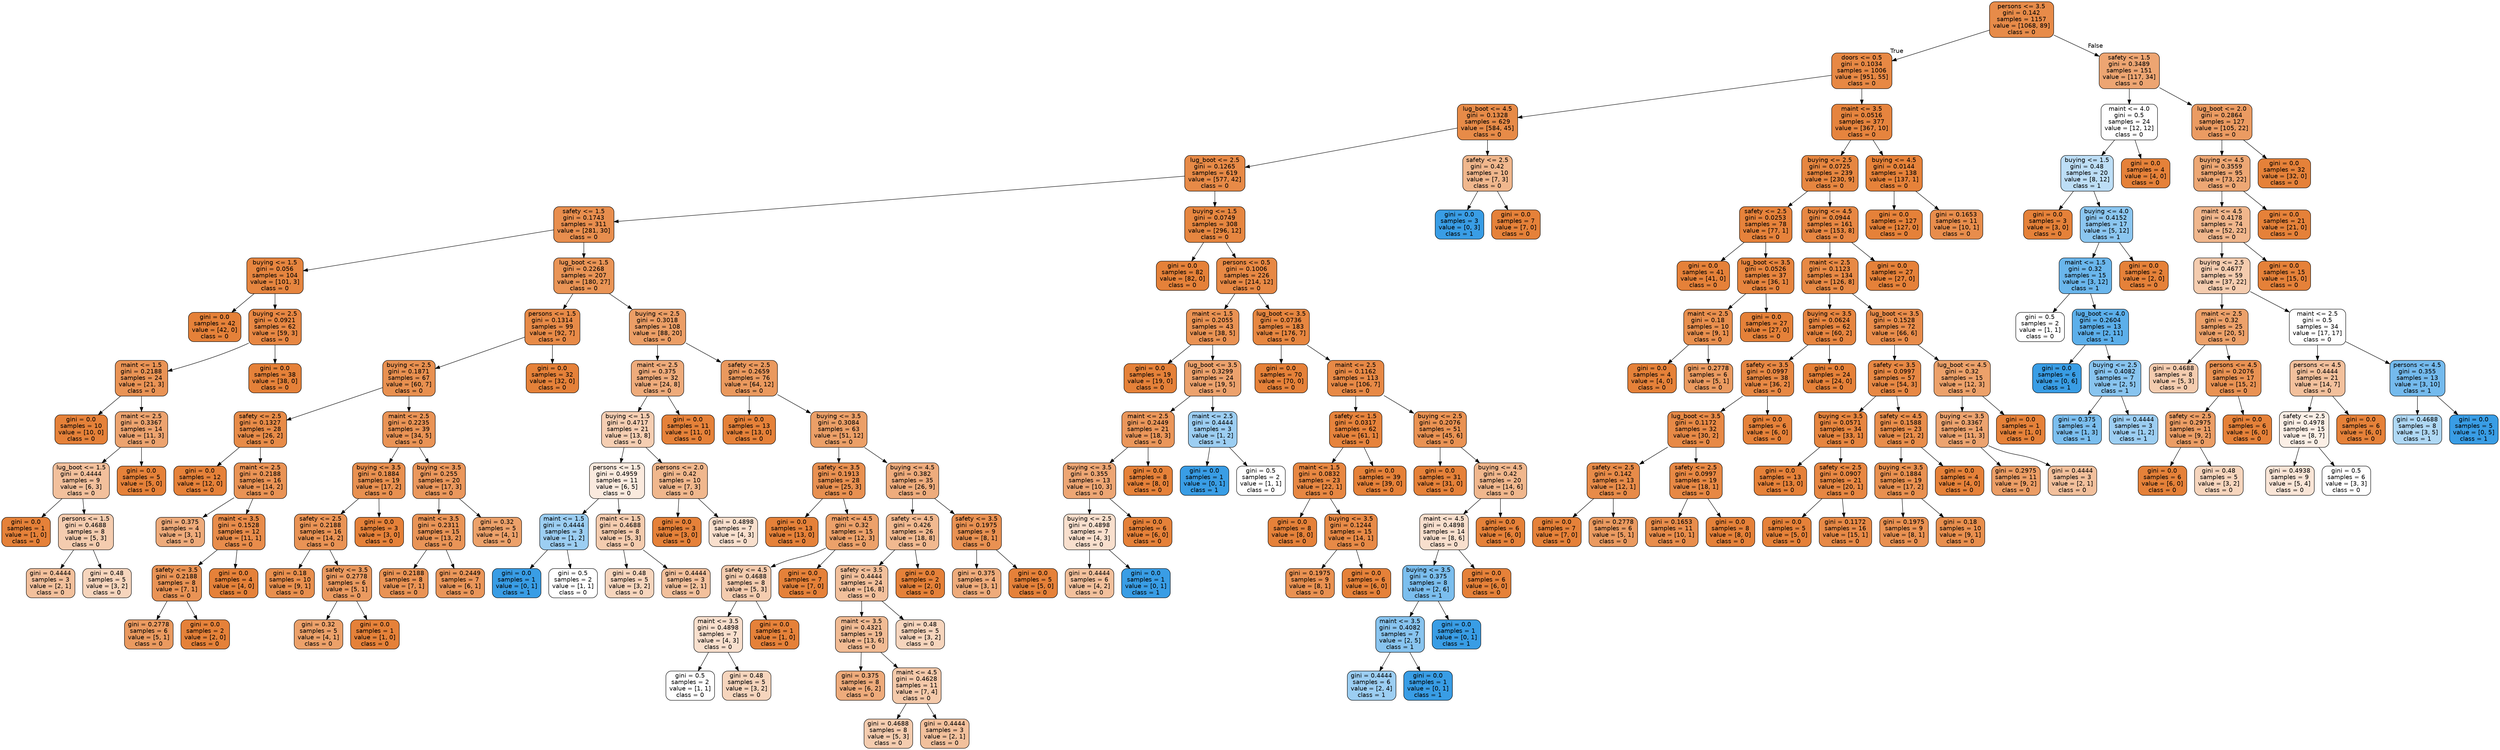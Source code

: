 digraph Tree {
node [shape=box, style="filled, rounded", color="black", fontname=helvetica] ;
edge [fontname=helvetica] ;
0 [label="persons <= 3.5\ngini = 0.142\nsamples = 1157\nvalue = [1068, 89]\nclass = 0", fillcolor="#e58139ea"] ;
1 [label="doors <= 0.5\ngini = 0.1034\nsamples = 1006\nvalue = [951, 55]\nclass = 0", fillcolor="#e58139f0"] ;
0 -> 1 [labeldistance=2.5, labelangle=45, headlabel="True"] ;
2 [label="lug_boot <= 4.5\ngini = 0.1328\nsamples = 629\nvalue = [584, 45]\nclass = 0", fillcolor="#e58139eb"] ;
1 -> 2 ;
3 [label="lug_boot <= 2.5\ngini = 0.1265\nsamples = 619\nvalue = [577, 42]\nclass = 0", fillcolor="#e58139ec"] ;
2 -> 3 ;
4 [label="safety <= 1.5\ngini = 0.1743\nsamples = 311\nvalue = [281, 30]\nclass = 0", fillcolor="#e58139e4"] ;
3 -> 4 ;
5 [label="buying <= 1.5\ngini = 0.056\nsamples = 104\nvalue = [101, 3]\nclass = 0", fillcolor="#e58139f7"] ;
4 -> 5 ;
6 [label="gini = 0.0\nsamples = 42\nvalue = [42, 0]\nclass = 0", fillcolor="#e58139ff"] ;
5 -> 6 ;
7 [label="buying <= 2.5\ngini = 0.0921\nsamples = 62\nvalue = [59, 3]\nclass = 0", fillcolor="#e58139f2"] ;
5 -> 7 ;
8 [label="maint <= 1.5\ngini = 0.2188\nsamples = 24\nvalue = [21, 3]\nclass = 0", fillcolor="#e58139db"] ;
7 -> 8 ;
9 [label="gini = 0.0\nsamples = 10\nvalue = [10, 0]\nclass = 0", fillcolor="#e58139ff"] ;
8 -> 9 ;
10 [label="maint <= 2.5\ngini = 0.3367\nsamples = 14\nvalue = [11, 3]\nclass = 0", fillcolor="#e58139b9"] ;
8 -> 10 ;
11 [label="lug_boot <= 1.5\ngini = 0.4444\nsamples = 9\nvalue = [6, 3]\nclass = 0", fillcolor="#e581397f"] ;
10 -> 11 ;
12 [label="gini = 0.0\nsamples = 1\nvalue = [1, 0]\nclass = 0", fillcolor="#e58139ff"] ;
11 -> 12 ;
13 [label="persons <= 1.5\ngini = 0.4688\nsamples = 8\nvalue = [5, 3]\nclass = 0", fillcolor="#e5813966"] ;
11 -> 13 ;
14 [label="gini = 0.4444\nsamples = 3\nvalue = [2, 1]\nclass = 0", fillcolor="#e581397f"] ;
13 -> 14 ;
15 [label="gini = 0.48\nsamples = 5\nvalue = [3, 2]\nclass = 0", fillcolor="#e5813955"] ;
13 -> 15 ;
16 [label="gini = 0.0\nsamples = 5\nvalue = [5, 0]\nclass = 0", fillcolor="#e58139ff"] ;
10 -> 16 ;
17 [label="gini = 0.0\nsamples = 38\nvalue = [38, 0]\nclass = 0", fillcolor="#e58139ff"] ;
7 -> 17 ;
18 [label="lug_boot <= 1.5\ngini = 0.2268\nsamples = 207\nvalue = [180, 27]\nclass = 0", fillcolor="#e58139d9"] ;
4 -> 18 ;
19 [label="persons <= 1.5\ngini = 0.1314\nsamples = 99\nvalue = [92, 7]\nclass = 0", fillcolor="#e58139ec"] ;
18 -> 19 ;
20 [label="buying <= 2.5\ngini = 0.1871\nsamples = 67\nvalue = [60, 7]\nclass = 0", fillcolor="#e58139e1"] ;
19 -> 20 ;
21 [label="safety <= 2.5\ngini = 0.1327\nsamples = 28\nvalue = [26, 2]\nclass = 0", fillcolor="#e58139eb"] ;
20 -> 21 ;
22 [label="gini = 0.0\nsamples = 12\nvalue = [12, 0]\nclass = 0", fillcolor="#e58139ff"] ;
21 -> 22 ;
23 [label="maint <= 2.5\ngini = 0.2188\nsamples = 16\nvalue = [14, 2]\nclass = 0", fillcolor="#e58139db"] ;
21 -> 23 ;
24 [label="gini = 0.375\nsamples = 4\nvalue = [3, 1]\nclass = 0", fillcolor="#e58139aa"] ;
23 -> 24 ;
25 [label="maint <= 3.5\ngini = 0.1528\nsamples = 12\nvalue = [11, 1]\nclass = 0", fillcolor="#e58139e8"] ;
23 -> 25 ;
26 [label="safety <= 3.5\ngini = 0.2188\nsamples = 8\nvalue = [7, 1]\nclass = 0", fillcolor="#e58139db"] ;
25 -> 26 ;
27 [label="gini = 0.2778\nsamples = 6\nvalue = [5, 1]\nclass = 0", fillcolor="#e58139cc"] ;
26 -> 27 ;
28 [label="gini = 0.0\nsamples = 2\nvalue = [2, 0]\nclass = 0", fillcolor="#e58139ff"] ;
26 -> 28 ;
29 [label="gini = 0.0\nsamples = 4\nvalue = [4, 0]\nclass = 0", fillcolor="#e58139ff"] ;
25 -> 29 ;
30 [label="maint <= 2.5\ngini = 0.2235\nsamples = 39\nvalue = [34, 5]\nclass = 0", fillcolor="#e58139da"] ;
20 -> 30 ;
31 [label="buying <= 3.5\ngini = 0.1884\nsamples = 19\nvalue = [17, 2]\nclass = 0", fillcolor="#e58139e1"] ;
30 -> 31 ;
32 [label="safety <= 2.5\ngini = 0.2188\nsamples = 16\nvalue = [14, 2]\nclass = 0", fillcolor="#e58139db"] ;
31 -> 32 ;
33 [label="gini = 0.18\nsamples = 10\nvalue = [9, 1]\nclass = 0", fillcolor="#e58139e3"] ;
32 -> 33 ;
34 [label="safety <= 3.5\ngini = 0.2778\nsamples = 6\nvalue = [5, 1]\nclass = 0", fillcolor="#e58139cc"] ;
32 -> 34 ;
35 [label="gini = 0.32\nsamples = 5\nvalue = [4, 1]\nclass = 0", fillcolor="#e58139bf"] ;
34 -> 35 ;
36 [label="gini = 0.0\nsamples = 1\nvalue = [1, 0]\nclass = 0", fillcolor="#e58139ff"] ;
34 -> 36 ;
37 [label="gini = 0.0\nsamples = 3\nvalue = [3, 0]\nclass = 0", fillcolor="#e58139ff"] ;
31 -> 37 ;
38 [label="buying <= 3.5\ngini = 0.255\nsamples = 20\nvalue = [17, 3]\nclass = 0", fillcolor="#e58139d2"] ;
30 -> 38 ;
39 [label="maint <= 3.5\ngini = 0.2311\nsamples = 15\nvalue = [13, 2]\nclass = 0", fillcolor="#e58139d8"] ;
38 -> 39 ;
40 [label="gini = 0.2188\nsamples = 8\nvalue = [7, 1]\nclass = 0", fillcolor="#e58139db"] ;
39 -> 40 ;
41 [label="gini = 0.2449\nsamples = 7\nvalue = [6, 1]\nclass = 0", fillcolor="#e58139d4"] ;
39 -> 41 ;
42 [label="gini = 0.32\nsamples = 5\nvalue = [4, 1]\nclass = 0", fillcolor="#e58139bf"] ;
38 -> 42 ;
43 [label="gini = 0.0\nsamples = 32\nvalue = [32, 0]\nclass = 0", fillcolor="#e58139ff"] ;
19 -> 43 ;
44 [label="buying <= 2.5\ngini = 0.3018\nsamples = 108\nvalue = [88, 20]\nclass = 0", fillcolor="#e58139c5"] ;
18 -> 44 ;
45 [label="maint <= 2.5\ngini = 0.375\nsamples = 32\nvalue = [24, 8]\nclass = 0", fillcolor="#e58139aa"] ;
44 -> 45 ;
46 [label="buying <= 1.5\ngini = 0.4717\nsamples = 21\nvalue = [13, 8]\nclass = 0", fillcolor="#e5813962"] ;
45 -> 46 ;
47 [label="persons <= 1.5\ngini = 0.4959\nsamples = 11\nvalue = [6, 5]\nclass = 0", fillcolor="#e581392a"] ;
46 -> 47 ;
48 [label="maint <= 1.5\ngini = 0.4444\nsamples = 3\nvalue = [1, 2]\nclass = 1", fillcolor="#399de57f"] ;
47 -> 48 ;
49 [label="gini = 0.0\nsamples = 1\nvalue = [0, 1]\nclass = 1", fillcolor="#399de5ff"] ;
48 -> 49 ;
50 [label="gini = 0.5\nsamples = 2\nvalue = [1, 1]\nclass = 0", fillcolor="#e5813900"] ;
48 -> 50 ;
51 [label="maint <= 1.5\ngini = 0.4688\nsamples = 8\nvalue = [5, 3]\nclass = 0", fillcolor="#e5813966"] ;
47 -> 51 ;
52 [label="gini = 0.48\nsamples = 5\nvalue = [3, 2]\nclass = 0", fillcolor="#e5813955"] ;
51 -> 52 ;
53 [label="gini = 0.4444\nsamples = 3\nvalue = [2, 1]\nclass = 0", fillcolor="#e581397f"] ;
51 -> 53 ;
54 [label="persons <= 2.0\ngini = 0.42\nsamples = 10\nvalue = [7, 3]\nclass = 0", fillcolor="#e5813992"] ;
46 -> 54 ;
55 [label="gini = 0.0\nsamples = 3\nvalue = [3, 0]\nclass = 0", fillcolor="#e58139ff"] ;
54 -> 55 ;
56 [label="gini = 0.4898\nsamples = 7\nvalue = [4, 3]\nclass = 0", fillcolor="#e5813940"] ;
54 -> 56 ;
57 [label="gini = 0.0\nsamples = 11\nvalue = [11, 0]\nclass = 0", fillcolor="#e58139ff"] ;
45 -> 57 ;
58 [label="safety <= 2.5\ngini = 0.2659\nsamples = 76\nvalue = [64, 12]\nclass = 0", fillcolor="#e58139cf"] ;
44 -> 58 ;
59 [label="gini = 0.0\nsamples = 13\nvalue = [13, 0]\nclass = 0", fillcolor="#e58139ff"] ;
58 -> 59 ;
60 [label="buying <= 3.5\ngini = 0.3084\nsamples = 63\nvalue = [51, 12]\nclass = 0", fillcolor="#e58139c3"] ;
58 -> 60 ;
61 [label="safety <= 3.5\ngini = 0.1913\nsamples = 28\nvalue = [25, 3]\nclass = 0", fillcolor="#e58139e0"] ;
60 -> 61 ;
62 [label="gini = 0.0\nsamples = 13\nvalue = [13, 0]\nclass = 0", fillcolor="#e58139ff"] ;
61 -> 62 ;
63 [label="maint <= 4.5\ngini = 0.32\nsamples = 15\nvalue = [12, 3]\nclass = 0", fillcolor="#e58139bf"] ;
61 -> 63 ;
64 [label="safety <= 4.5\ngini = 0.4688\nsamples = 8\nvalue = [5, 3]\nclass = 0", fillcolor="#e5813966"] ;
63 -> 64 ;
65 [label="maint <= 3.5\ngini = 0.4898\nsamples = 7\nvalue = [4, 3]\nclass = 0", fillcolor="#e5813940"] ;
64 -> 65 ;
66 [label="gini = 0.5\nsamples = 2\nvalue = [1, 1]\nclass = 0", fillcolor="#e5813900"] ;
65 -> 66 ;
67 [label="gini = 0.48\nsamples = 5\nvalue = [3, 2]\nclass = 0", fillcolor="#e5813955"] ;
65 -> 67 ;
68 [label="gini = 0.0\nsamples = 1\nvalue = [1, 0]\nclass = 0", fillcolor="#e58139ff"] ;
64 -> 68 ;
69 [label="gini = 0.0\nsamples = 7\nvalue = [7, 0]\nclass = 0", fillcolor="#e58139ff"] ;
63 -> 69 ;
70 [label="buying <= 4.5\ngini = 0.382\nsamples = 35\nvalue = [26, 9]\nclass = 0", fillcolor="#e58139a7"] ;
60 -> 70 ;
71 [label="safety <= 4.5\ngini = 0.426\nsamples = 26\nvalue = [18, 8]\nclass = 0", fillcolor="#e581398e"] ;
70 -> 71 ;
72 [label="safety <= 3.5\ngini = 0.4444\nsamples = 24\nvalue = [16, 8]\nclass = 0", fillcolor="#e581397f"] ;
71 -> 72 ;
73 [label="maint <= 3.5\ngini = 0.4321\nsamples = 19\nvalue = [13, 6]\nclass = 0", fillcolor="#e5813989"] ;
72 -> 73 ;
74 [label="gini = 0.375\nsamples = 8\nvalue = [6, 2]\nclass = 0", fillcolor="#e58139aa"] ;
73 -> 74 ;
75 [label="maint <= 4.5\ngini = 0.4628\nsamples = 11\nvalue = [7, 4]\nclass = 0", fillcolor="#e581396d"] ;
73 -> 75 ;
76 [label="gini = 0.4688\nsamples = 8\nvalue = [5, 3]\nclass = 0", fillcolor="#e5813966"] ;
75 -> 76 ;
77 [label="gini = 0.4444\nsamples = 3\nvalue = [2, 1]\nclass = 0", fillcolor="#e581397f"] ;
75 -> 77 ;
78 [label="gini = 0.48\nsamples = 5\nvalue = [3, 2]\nclass = 0", fillcolor="#e5813955"] ;
72 -> 78 ;
79 [label="gini = 0.0\nsamples = 2\nvalue = [2, 0]\nclass = 0", fillcolor="#e58139ff"] ;
71 -> 79 ;
80 [label="safety <= 3.5\ngini = 0.1975\nsamples = 9\nvalue = [8, 1]\nclass = 0", fillcolor="#e58139df"] ;
70 -> 80 ;
81 [label="gini = 0.375\nsamples = 4\nvalue = [3, 1]\nclass = 0", fillcolor="#e58139aa"] ;
80 -> 81 ;
82 [label="gini = 0.0\nsamples = 5\nvalue = [5, 0]\nclass = 0", fillcolor="#e58139ff"] ;
80 -> 82 ;
83 [label="buying <= 1.5\ngini = 0.0749\nsamples = 308\nvalue = [296, 12]\nclass = 0", fillcolor="#e58139f5"] ;
3 -> 83 ;
84 [label="gini = 0.0\nsamples = 82\nvalue = [82, 0]\nclass = 0", fillcolor="#e58139ff"] ;
83 -> 84 ;
85 [label="persons <= 0.5\ngini = 0.1006\nsamples = 226\nvalue = [214, 12]\nclass = 0", fillcolor="#e58139f1"] ;
83 -> 85 ;
86 [label="maint <= 1.5\ngini = 0.2055\nsamples = 43\nvalue = [38, 5]\nclass = 0", fillcolor="#e58139dd"] ;
85 -> 86 ;
87 [label="gini = 0.0\nsamples = 19\nvalue = [19, 0]\nclass = 0", fillcolor="#e58139ff"] ;
86 -> 87 ;
88 [label="lug_boot <= 3.5\ngini = 0.3299\nsamples = 24\nvalue = [19, 5]\nclass = 0", fillcolor="#e58139bc"] ;
86 -> 88 ;
89 [label="maint <= 2.5\ngini = 0.2449\nsamples = 21\nvalue = [18, 3]\nclass = 0", fillcolor="#e58139d4"] ;
88 -> 89 ;
90 [label="buying <= 3.5\ngini = 0.355\nsamples = 13\nvalue = [10, 3]\nclass = 0", fillcolor="#e58139b3"] ;
89 -> 90 ;
91 [label="buying <= 2.5\ngini = 0.4898\nsamples = 7\nvalue = [4, 3]\nclass = 0", fillcolor="#e5813940"] ;
90 -> 91 ;
92 [label="gini = 0.4444\nsamples = 6\nvalue = [4, 2]\nclass = 0", fillcolor="#e581397f"] ;
91 -> 92 ;
93 [label="gini = 0.0\nsamples = 1\nvalue = [0, 1]\nclass = 1", fillcolor="#399de5ff"] ;
91 -> 93 ;
94 [label="gini = 0.0\nsamples = 6\nvalue = [6, 0]\nclass = 0", fillcolor="#e58139ff"] ;
90 -> 94 ;
95 [label="gini = 0.0\nsamples = 8\nvalue = [8, 0]\nclass = 0", fillcolor="#e58139ff"] ;
89 -> 95 ;
96 [label="maint <= 2.5\ngini = 0.4444\nsamples = 3\nvalue = [1, 2]\nclass = 1", fillcolor="#399de57f"] ;
88 -> 96 ;
97 [label="gini = 0.0\nsamples = 1\nvalue = [0, 1]\nclass = 1", fillcolor="#399de5ff"] ;
96 -> 97 ;
98 [label="gini = 0.5\nsamples = 2\nvalue = [1, 1]\nclass = 0", fillcolor="#e5813900"] ;
96 -> 98 ;
99 [label="lug_boot <= 3.5\ngini = 0.0736\nsamples = 183\nvalue = [176, 7]\nclass = 0", fillcolor="#e58139f5"] ;
85 -> 99 ;
100 [label="gini = 0.0\nsamples = 70\nvalue = [70, 0]\nclass = 0", fillcolor="#e58139ff"] ;
99 -> 100 ;
101 [label="maint <= 2.5\ngini = 0.1162\nsamples = 113\nvalue = [106, 7]\nclass = 0", fillcolor="#e58139ee"] ;
99 -> 101 ;
102 [label="safety <= 1.5\ngini = 0.0317\nsamples = 62\nvalue = [61, 1]\nclass = 0", fillcolor="#e58139fb"] ;
101 -> 102 ;
103 [label="maint <= 1.5\ngini = 0.0832\nsamples = 23\nvalue = [22, 1]\nclass = 0", fillcolor="#e58139f3"] ;
102 -> 103 ;
104 [label="gini = 0.0\nsamples = 8\nvalue = [8, 0]\nclass = 0", fillcolor="#e58139ff"] ;
103 -> 104 ;
105 [label="buying <= 3.5\ngini = 0.1244\nsamples = 15\nvalue = [14, 1]\nclass = 0", fillcolor="#e58139ed"] ;
103 -> 105 ;
106 [label="gini = 0.1975\nsamples = 9\nvalue = [8, 1]\nclass = 0", fillcolor="#e58139df"] ;
105 -> 106 ;
107 [label="gini = 0.0\nsamples = 6\nvalue = [6, 0]\nclass = 0", fillcolor="#e58139ff"] ;
105 -> 107 ;
108 [label="gini = 0.0\nsamples = 39\nvalue = [39, 0]\nclass = 0", fillcolor="#e58139ff"] ;
102 -> 108 ;
109 [label="buying <= 2.5\ngini = 0.2076\nsamples = 51\nvalue = [45, 6]\nclass = 0", fillcolor="#e58139dd"] ;
101 -> 109 ;
110 [label="gini = 0.0\nsamples = 31\nvalue = [31, 0]\nclass = 0", fillcolor="#e58139ff"] ;
109 -> 110 ;
111 [label="buying <= 4.5\ngini = 0.42\nsamples = 20\nvalue = [14, 6]\nclass = 0", fillcolor="#e5813992"] ;
109 -> 111 ;
112 [label="maint <= 4.5\ngini = 0.4898\nsamples = 14\nvalue = [8, 6]\nclass = 0", fillcolor="#e5813940"] ;
111 -> 112 ;
113 [label="buying <= 3.5\ngini = 0.375\nsamples = 8\nvalue = [2, 6]\nclass = 1", fillcolor="#399de5aa"] ;
112 -> 113 ;
114 [label="maint <= 3.5\ngini = 0.4082\nsamples = 7\nvalue = [2, 5]\nclass = 1", fillcolor="#399de599"] ;
113 -> 114 ;
115 [label="gini = 0.4444\nsamples = 6\nvalue = [2, 4]\nclass = 1", fillcolor="#399de57f"] ;
114 -> 115 ;
116 [label="gini = 0.0\nsamples = 1\nvalue = [0, 1]\nclass = 1", fillcolor="#399de5ff"] ;
114 -> 116 ;
117 [label="gini = 0.0\nsamples = 1\nvalue = [0, 1]\nclass = 1", fillcolor="#399de5ff"] ;
113 -> 117 ;
118 [label="gini = 0.0\nsamples = 6\nvalue = [6, 0]\nclass = 0", fillcolor="#e58139ff"] ;
112 -> 118 ;
119 [label="gini = 0.0\nsamples = 6\nvalue = [6, 0]\nclass = 0", fillcolor="#e58139ff"] ;
111 -> 119 ;
120 [label="safety <= 2.5\ngini = 0.42\nsamples = 10\nvalue = [7, 3]\nclass = 0", fillcolor="#e5813992"] ;
2 -> 120 ;
121 [label="gini = 0.0\nsamples = 3\nvalue = [0, 3]\nclass = 1", fillcolor="#399de5ff"] ;
120 -> 121 ;
122 [label="gini = 0.0\nsamples = 7\nvalue = [7, 0]\nclass = 0", fillcolor="#e58139ff"] ;
120 -> 122 ;
123 [label="maint <= 3.5\ngini = 0.0516\nsamples = 377\nvalue = [367, 10]\nclass = 0", fillcolor="#e58139f8"] ;
1 -> 123 ;
124 [label="buying <= 2.5\ngini = 0.0725\nsamples = 239\nvalue = [230, 9]\nclass = 0", fillcolor="#e58139f5"] ;
123 -> 124 ;
125 [label="safety <= 2.5\ngini = 0.0253\nsamples = 78\nvalue = [77, 1]\nclass = 0", fillcolor="#e58139fc"] ;
124 -> 125 ;
126 [label="gini = 0.0\nsamples = 41\nvalue = [41, 0]\nclass = 0", fillcolor="#e58139ff"] ;
125 -> 126 ;
127 [label="lug_boot <= 3.5\ngini = 0.0526\nsamples = 37\nvalue = [36, 1]\nclass = 0", fillcolor="#e58139f8"] ;
125 -> 127 ;
128 [label="maint <= 2.5\ngini = 0.18\nsamples = 10\nvalue = [9, 1]\nclass = 0", fillcolor="#e58139e3"] ;
127 -> 128 ;
129 [label="gini = 0.0\nsamples = 4\nvalue = [4, 0]\nclass = 0", fillcolor="#e58139ff"] ;
128 -> 129 ;
130 [label="gini = 0.2778\nsamples = 6\nvalue = [5, 1]\nclass = 0", fillcolor="#e58139cc"] ;
128 -> 130 ;
131 [label="gini = 0.0\nsamples = 27\nvalue = [27, 0]\nclass = 0", fillcolor="#e58139ff"] ;
127 -> 131 ;
132 [label="buying <= 4.5\ngini = 0.0944\nsamples = 161\nvalue = [153, 8]\nclass = 0", fillcolor="#e58139f2"] ;
124 -> 132 ;
133 [label="maint <= 2.5\ngini = 0.1123\nsamples = 134\nvalue = [126, 8]\nclass = 0", fillcolor="#e58139ef"] ;
132 -> 133 ;
134 [label="buying <= 3.5\ngini = 0.0624\nsamples = 62\nvalue = [60, 2]\nclass = 0", fillcolor="#e58139f6"] ;
133 -> 134 ;
135 [label="safety <= 3.5\ngini = 0.0997\nsamples = 38\nvalue = [36, 2]\nclass = 0", fillcolor="#e58139f1"] ;
134 -> 135 ;
136 [label="lug_boot <= 3.5\ngini = 0.1172\nsamples = 32\nvalue = [30, 2]\nclass = 0", fillcolor="#e58139ee"] ;
135 -> 136 ;
137 [label="safety <= 2.5\ngini = 0.142\nsamples = 13\nvalue = [12, 1]\nclass = 0", fillcolor="#e58139ea"] ;
136 -> 137 ;
138 [label="gini = 0.0\nsamples = 7\nvalue = [7, 0]\nclass = 0", fillcolor="#e58139ff"] ;
137 -> 138 ;
139 [label="gini = 0.2778\nsamples = 6\nvalue = [5, 1]\nclass = 0", fillcolor="#e58139cc"] ;
137 -> 139 ;
140 [label="safety <= 2.5\ngini = 0.0997\nsamples = 19\nvalue = [18, 1]\nclass = 0", fillcolor="#e58139f1"] ;
136 -> 140 ;
141 [label="gini = 0.1653\nsamples = 11\nvalue = [10, 1]\nclass = 0", fillcolor="#e58139e6"] ;
140 -> 141 ;
142 [label="gini = 0.0\nsamples = 8\nvalue = [8, 0]\nclass = 0", fillcolor="#e58139ff"] ;
140 -> 142 ;
143 [label="gini = 0.0\nsamples = 6\nvalue = [6, 0]\nclass = 0", fillcolor="#e58139ff"] ;
135 -> 143 ;
144 [label="gini = 0.0\nsamples = 24\nvalue = [24, 0]\nclass = 0", fillcolor="#e58139ff"] ;
134 -> 144 ;
145 [label="lug_boot <= 3.5\ngini = 0.1528\nsamples = 72\nvalue = [66, 6]\nclass = 0", fillcolor="#e58139e8"] ;
133 -> 145 ;
146 [label="safety <= 3.5\ngini = 0.0997\nsamples = 57\nvalue = [54, 3]\nclass = 0", fillcolor="#e58139f1"] ;
145 -> 146 ;
147 [label="buying <= 3.5\ngini = 0.0571\nsamples = 34\nvalue = [33, 1]\nclass = 0", fillcolor="#e58139f7"] ;
146 -> 147 ;
148 [label="gini = 0.0\nsamples = 13\nvalue = [13, 0]\nclass = 0", fillcolor="#e58139ff"] ;
147 -> 148 ;
149 [label="safety <= 2.5\ngini = 0.0907\nsamples = 21\nvalue = [20, 1]\nclass = 0", fillcolor="#e58139f2"] ;
147 -> 149 ;
150 [label="gini = 0.0\nsamples = 5\nvalue = [5, 0]\nclass = 0", fillcolor="#e58139ff"] ;
149 -> 150 ;
151 [label="gini = 0.1172\nsamples = 16\nvalue = [15, 1]\nclass = 0", fillcolor="#e58139ee"] ;
149 -> 151 ;
152 [label="safety <= 4.5\ngini = 0.1588\nsamples = 23\nvalue = [21, 2]\nclass = 0", fillcolor="#e58139e7"] ;
146 -> 152 ;
153 [label="buying <= 3.5\ngini = 0.1884\nsamples = 19\nvalue = [17, 2]\nclass = 0", fillcolor="#e58139e1"] ;
152 -> 153 ;
154 [label="gini = 0.1975\nsamples = 9\nvalue = [8, 1]\nclass = 0", fillcolor="#e58139df"] ;
153 -> 154 ;
155 [label="gini = 0.18\nsamples = 10\nvalue = [9, 1]\nclass = 0", fillcolor="#e58139e3"] ;
153 -> 155 ;
156 [label="gini = 0.0\nsamples = 4\nvalue = [4, 0]\nclass = 0", fillcolor="#e58139ff"] ;
152 -> 156 ;
157 [label="lug_boot <= 4.5\ngini = 0.32\nsamples = 15\nvalue = [12, 3]\nclass = 0", fillcolor="#e58139bf"] ;
145 -> 157 ;
158 [label="buying <= 3.5\ngini = 0.3367\nsamples = 14\nvalue = [11, 3]\nclass = 0", fillcolor="#e58139b9"] ;
157 -> 158 ;
159 [label="gini = 0.2975\nsamples = 11\nvalue = [9, 2]\nclass = 0", fillcolor="#e58139c6"] ;
158 -> 159 ;
160 [label="gini = 0.4444\nsamples = 3\nvalue = [2, 1]\nclass = 0", fillcolor="#e581397f"] ;
158 -> 160 ;
161 [label="gini = 0.0\nsamples = 1\nvalue = [1, 0]\nclass = 0", fillcolor="#e58139ff"] ;
157 -> 161 ;
162 [label="gini = 0.0\nsamples = 27\nvalue = [27, 0]\nclass = 0", fillcolor="#e58139ff"] ;
132 -> 162 ;
163 [label="buying <= 4.5\ngini = 0.0144\nsamples = 138\nvalue = [137, 1]\nclass = 0", fillcolor="#e58139fd"] ;
123 -> 163 ;
164 [label="gini = 0.0\nsamples = 127\nvalue = [127, 0]\nclass = 0", fillcolor="#e58139ff"] ;
163 -> 164 ;
165 [label="gini = 0.1653\nsamples = 11\nvalue = [10, 1]\nclass = 0", fillcolor="#e58139e6"] ;
163 -> 165 ;
166 [label="safety <= 1.5\ngini = 0.3489\nsamples = 151\nvalue = [117, 34]\nclass = 0", fillcolor="#e58139b5"] ;
0 -> 166 [labeldistance=2.5, labelangle=-45, headlabel="False"] ;
167 [label="maint <= 4.0\ngini = 0.5\nsamples = 24\nvalue = [12, 12]\nclass = 0", fillcolor="#e5813900"] ;
166 -> 167 ;
168 [label="buying <= 1.5\ngini = 0.48\nsamples = 20\nvalue = [8, 12]\nclass = 1", fillcolor="#399de555"] ;
167 -> 168 ;
169 [label="gini = 0.0\nsamples = 3\nvalue = [3, 0]\nclass = 0", fillcolor="#e58139ff"] ;
168 -> 169 ;
170 [label="buying <= 4.0\ngini = 0.4152\nsamples = 17\nvalue = [5, 12]\nclass = 1", fillcolor="#399de595"] ;
168 -> 170 ;
171 [label="maint <= 1.5\ngini = 0.32\nsamples = 15\nvalue = [3, 12]\nclass = 1", fillcolor="#399de5bf"] ;
170 -> 171 ;
172 [label="gini = 0.5\nsamples = 2\nvalue = [1, 1]\nclass = 0", fillcolor="#e5813900"] ;
171 -> 172 ;
173 [label="lug_boot <= 4.0\ngini = 0.2604\nsamples = 13\nvalue = [2, 11]\nclass = 1", fillcolor="#399de5d1"] ;
171 -> 173 ;
174 [label="gini = 0.0\nsamples = 6\nvalue = [0, 6]\nclass = 1", fillcolor="#399de5ff"] ;
173 -> 174 ;
175 [label="buying <= 2.5\ngini = 0.4082\nsamples = 7\nvalue = [2, 5]\nclass = 1", fillcolor="#399de599"] ;
173 -> 175 ;
176 [label="gini = 0.375\nsamples = 4\nvalue = [1, 3]\nclass = 1", fillcolor="#399de5aa"] ;
175 -> 176 ;
177 [label="gini = 0.4444\nsamples = 3\nvalue = [1, 2]\nclass = 1", fillcolor="#399de57f"] ;
175 -> 177 ;
178 [label="gini = 0.0\nsamples = 2\nvalue = [2, 0]\nclass = 0", fillcolor="#e58139ff"] ;
170 -> 178 ;
179 [label="gini = 0.0\nsamples = 4\nvalue = [4, 0]\nclass = 0", fillcolor="#e58139ff"] ;
167 -> 179 ;
180 [label="lug_boot <= 2.0\ngini = 0.2864\nsamples = 127\nvalue = [105, 22]\nclass = 0", fillcolor="#e58139ca"] ;
166 -> 180 ;
181 [label="buying <= 4.5\ngini = 0.3559\nsamples = 95\nvalue = [73, 22]\nclass = 0", fillcolor="#e58139b2"] ;
180 -> 181 ;
182 [label="maint <= 4.5\ngini = 0.4178\nsamples = 74\nvalue = [52, 22]\nclass = 0", fillcolor="#e5813993"] ;
181 -> 182 ;
183 [label="buying <= 2.5\ngini = 0.4677\nsamples = 59\nvalue = [37, 22]\nclass = 0", fillcolor="#e5813967"] ;
182 -> 183 ;
184 [label="maint <= 2.5\ngini = 0.32\nsamples = 25\nvalue = [20, 5]\nclass = 0", fillcolor="#e58139bf"] ;
183 -> 184 ;
185 [label="gini = 0.4688\nsamples = 8\nvalue = [5, 3]\nclass = 0", fillcolor="#e5813966"] ;
184 -> 185 ;
186 [label="persons <= 4.5\ngini = 0.2076\nsamples = 17\nvalue = [15, 2]\nclass = 0", fillcolor="#e58139dd"] ;
184 -> 186 ;
187 [label="safety <= 2.5\ngini = 0.2975\nsamples = 11\nvalue = [9, 2]\nclass = 0", fillcolor="#e58139c6"] ;
186 -> 187 ;
188 [label="gini = 0.0\nsamples = 6\nvalue = [6, 0]\nclass = 0", fillcolor="#e58139ff"] ;
187 -> 188 ;
189 [label="gini = 0.48\nsamples = 5\nvalue = [3, 2]\nclass = 0", fillcolor="#e5813955"] ;
187 -> 189 ;
190 [label="gini = 0.0\nsamples = 6\nvalue = [6, 0]\nclass = 0", fillcolor="#e58139ff"] ;
186 -> 190 ;
191 [label="maint <= 2.5\ngini = 0.5\nsamples = 34\nvalue = [17, 17]\nclass = 0", fillcolor="#e5813900"] ;
183 -> 191 ;
192 [label="persons <= 4.5\ngini = 0.4444\nsamples = 21\nvalue = [14, 7]\nclass = 0", fillcolor="#e581397f"] ;
191 -> 192 ;
193 [label="safety <= 2.5\ngini = 0.4978\nsamples = 15\nvalue = [8, 7]\nclass = 0", fillcolor="#e5813920"] ;
192 -> 193 ;
194 [label="gini = 0.4938\nsamples = 9\nvalue = [5, 4]\nclass = 0", fillcolor="#e5813933"] ;
193 -> 194 ;
195 [label="gini = 0.5\nsamples = 6\nvalue = [3, 3]\nclass = 0", fillcolor="#e5813900"] ;
193 -> 195 ;
196 [label="gini = 0.0\nsamples = 6\nvalue = [6, 0]\nclass = 0", fillcolor="#e58139ff"] ;
192 -> 196 ;
197 [label="persons <= 4.5\ngini = 0.355\nsamples = 13\nvalue = [3, 10]\nclass = 1", fillcolor="#399de5b3"] ;
191 -> 197 ;
198 [label="gini = 0.4688\nsamples = 8\nvalue = [3, 5]\nclass = 1", fillcolor="#399de566"] ;
197 -> 198 ;
199 [label="gini = 0.0\nsamples = 5\nvalue = [0, 5]\nclass = 1", fillcolor="#399de5ff"] ;
197 -> 199 ;
200 [label="gini = 0.0\nsamples = 15\nvalue = [15, 0]\nclass = 0", fillcolor="#e58139ff"] ;
182 -> 200 ;
201 [label="gini = 0.0\nsamples = 21\nvalue = [21, 0]\nclass = 0", fillcolor="#e58139ff"] ;
181 -> 201 ;
202 [label="gini = 0.0\nsamples = 32\nvalue = [32, 0]\nclass = 0", fillcolor="#e58139ff"] ;
180 -> 202 ;
}